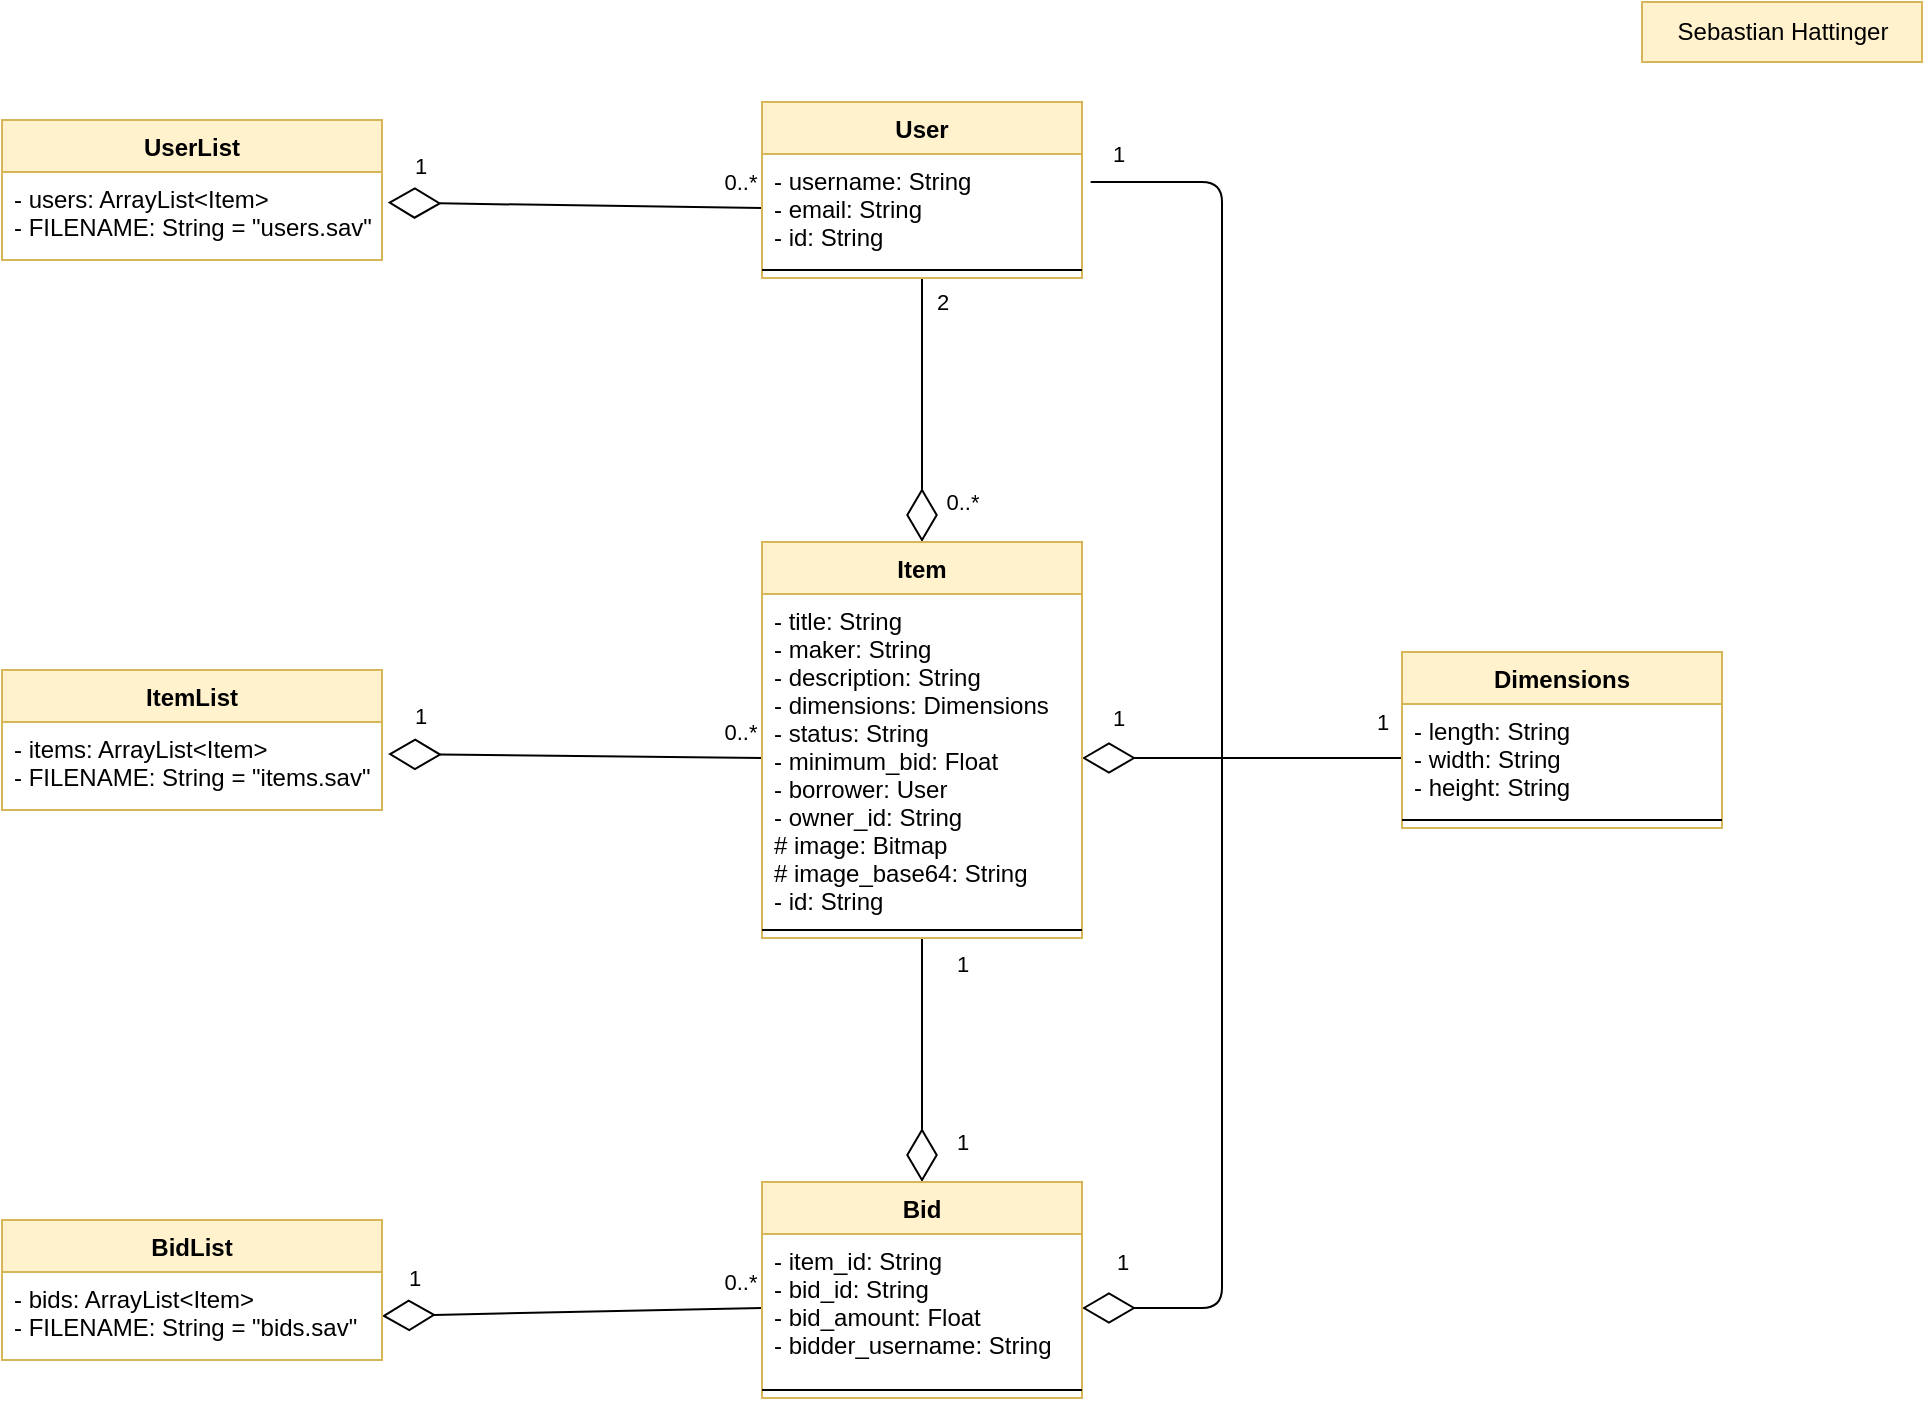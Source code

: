 <mxfile version="13.8.0" type="device"><diagram id="OUfbfVgokeLUkQtgUdxB" name="Page-1"><mxGraphModel dx="1662" dy="1054" grid="1" gridSize="10" guides="1" tooltips="1" connect="1" arrows="1" fold="1" page="1" pageScale="1" pageWidth="1169" pageHeight="827" math="0" shadow="0"><root><mxCell id="0"/><mxCell id="1" parent="0"/><mxCell id="oc5-GvQcrtlUX9L6Wjrf-35" value="" style="endArrow=diamondThin;endFill=0;endSize=24;html=1;entryX=0.5;entryY=0;entryDx=0;entryDy=0;exitX=0.5;exitY=1;exitDx=0;exitDy=0;" edge="1" parent="1" source="oc5-GvQcrtlUX9L6Wjrf-8" target="oc5-GvQcrtlUX9L6Wjrf-29"><mxGeometry width="160" relative="1" as="geometry"><mxPoint x="600" y="210" as="sourcePoint"/><mxPoint x="570" y="480" as="targetPoint"/></mxGeometry></mxCell><mxCell id="oc5-GvQcrtlUX9L6Wjrf-36" value="0..*" style="edgeLabel;html=1;align=center;verticalAlign=middle;resizable=0;points=[];" vertex="1" connectable="0" parent="oc5-GvQcrtlUX9L6Wjrf-35"><mxGeometry x="0.857" y="-2" relative="1" as="geometry"><mxPoint x="21.98" y="-10.5" as="offset"/></mxGeometry></mxCell><mxCell id="oc5-GvQcrtlUX9L6Wjrf-37" value="2" style="edgeLabel;html=1;align=center;verticalAlign=middle;resizable=0;points=[];" vertex="1" connectable="0" parent="oc5-GvQcrtlUX9L6Wjrf-35"><mxGeometry x="-0.915" relative="1" as="geometry"><mxPoint x="10" y="6.14" as="offset"/></mxGeometry></mxCell><mxCell id="oc5-GvQcrtlUX9L6Wjrf-39" value="" style="endArrow=diamondThin;endFill=0;endSize=24;html=1;entryX=1;entryY=0.5;entryDx=0;entryDy=0;exitX=0;exitY=0.5;exitDx=0;exitDy=0;" edge="1" parent="1" source="oc5-GvQcrtlUX9L6Wjrf-16" target="oc5-GvQcrtlUX9L6Wjrf-30"><mxGeometry width="160" relative="1" as="geometry"><mxPoint x="830" y="440" as="sourcePoint"/><mxPoint x="372.08" y="342.404" as="targetPoint"/></mxGeometry></mxCell><mxCell id="oc5-GvQcrtlUX9L6Wjrf-40" value="1" style="edgeLabel;html=1;align=center;verticalAlign=middle;resizable=0;points=[];" vertex="1" connectable="0" parent="oc5-GvQcrtlUX9L6Wjrf-39"><mxGeometry x="0.857" y="-2" relative="1" as="geometry"><mxPoint x="6.34" y="-18.42" as="offset"/></mxGeometry></mxCell><mxCell id="oc5-GvQcrtlUX9L6Wjrf-41" value="1" style="edgeLabel;html=1;align=center;verticalAlign=middle;resizable=0;points=[];" vertex="1" connectable="0" parent="oc5-GvQcrtlUX9L6Wjrf-39"><mxGeometry x="-0.915" relative="1" as="geometry"><mxPoint x="-3" y="-18.71" as="offset"/></mxGeometry></mxCell><mxCell id="oc5-GvQcrtlUX9L6Wjrf-46" value="Sebastian Hattinger" style="html=1;fillColor=#fff2cc;strokeColor=#d6b656;" vertex="1" parent="1"><mxGeometry x="1000" y="30" width="140" height="30" as="geometry"/></mxCell><mxCell id="oc5-GvQcrtlUX9L6Wjrf-67" value="" style="endArrow=diamondThin;endFill=0;endSize=24;html=1;entryX=1.015;entryY=0.348;entryDx=0;entryDy=0;entryPerimeter=0;exitX=0;exitY=0.5;exitDx=0;exitDy=0;" edge="1" parent="1" source="oc5-GvQcrtlUX9L6Wjrf-9" target="oc5-GvQcrtlUX9L6Wjrf-64"><mxGeometry width="160" relative="1" as="geometry"><mxPoint x="360" y="140" as="sourcePoint"/><mxPoint x="520" y="140" as="targetPoint"/></mxGeometry></mxCell><mxCell id="oc5-GvQcrtlUX9L6Wjrf-70" value="0..*" style="edgeLabel;html=1;align=center;verticalAlign=middle;resizable=0;points=[];" vertex="1" connectable="0" parent="oc5-GvQcrtlUX9L6Wjrf-67"><mxGeometry x="-0.878" y="3" relative="1" as="geometry"><mxPoint y="-16.39" as="offset"/></mxGeometry></mxCell><mxCell id="oc5-GvQcrtlUX9L6Wjrf-72" value="1" style="edgeLabel;html=1;align=center;verticalAlign=middle;resizable=0;points=[];" vertex="1" connectable="0" parent="oc5-GvQcrtlUX9L6Wjrf-67"><mxGeometry x="0.927" y="3" relative="1" as="geometry"><mxPoint x="9" y="-22.09" as="offset"/></mxGeometry></mxCell><mxCell id="oc5-GvQcrtlUX9L6Wjrf-73" value="" style="endArrow=diamondThin;endFill=0;endSize=24;html=1;entryX=1.016;entryY=0.364;entryDx=0;entryDy=0;entryPerimeter=0;exitX=0;exitY=0.5;exitDx=0;exitDy=0;" edge="1" parent="1" source="oc5-GvQcrtlUX9L6Wjrf-30" target="oc5-GvQcrtlUX9L6Wjrf-48"><mxGeometry width="160" relative="1" as="geometry"><mxPoint x="570" y="143" as="sourcePoint"/><mxPoint x="342.85" y="149.312" as="targetPoint"/></mxGeometry></mxCell><mxCell id="oc5-GvQcrtlUX9L6Wjrf-74" value="0..*" style="edgeLabel;html=1;align=center;verticalAlign=middle;resizable=0;points=[];" vertex="1" connectable="0" parent="oc5-GvQcrtlUX9L6Wjrf-73"><mxGeometry x="-0.878" y="3" relative="1" as="geometry"><mxPoint y="-16.39" as="offset"/></mxGeometry></mxCell><mxCell id="oc5-GvQcrtlUX9L6Wjrf-75" value="1" style="edgeLabel;html=1;align=center;verticalAlign=middle;resizable=0;points=[];" vertex="1" connectable="0" parent="oc5-GvQcrtlUX9L6Wjrf-73"><mxGeometry x="0.927" y="3" relative="1" as="geometry"><mxPoint x="9" y="-22.09" as="offset"/></mxGeometry></mxCell><mxCell id="oc5-GvQcrtlUX9L6Wjrf-76" value="" style="endArrow=diamondThin;endFill=0;endSize=24;html=1;exitX=0;exitY=0.5;exitDx=0;exitDy=0;entryX=1;entryY=0.5;entryDx=0;entryDy=0;" edge="1" parent="1" source="oc5-GvQcrtlUX9L6Wjrf-2" target="oc5-GvQcrtlUX9L6Wjrf-61"><mxGeometry width="160" relative="1" as="geometry"><mxPoint x="487.15" y="530" as="sourcePoint"/><mxPoint x="440" y="670" as="targetPoint"/></mxGeometry></mxCell><mxCell id="oc5-GvQcrtlUX9L6Wjrf-77" value="0..*" style="edgeLabel;html=1;align=center;verticalAlign=middle;resizable=0;points=[];" vertex="1" connectable="0" parent="oc5-GvQcrtlUX9L6Wjrf-76"><mxGeometry x="-0.878" y="3" relative="1" as="geometry"><mxPoint y="-16.39" as="offset"/></mxGeometry></mxCell><mxCell id="oc5-GvQcrtlUX9L6Wjrf-78" value="1" style="edgeLabel;html=1;align=center;verticalAlign=middle;resizable=0;points=[];" vertex="1" connectable="0" parent="oc5-GvQcrtlUX9L6Wjrf-76"><mxGeometry x="0.927" y="3" relative="1" as="geometry"><mxPoint x="9" y="-22.09" as="offset"/></mxGeometry></mxCell><mxCell id="oc5-GvQcrtlUX9L6Wjrf-79" value="" style="endArrow=diamondThin;endFill=0;endSize=24;html=1;entryX=0.5;entryY=0;entryDx=0;entryDy=0;exitX=0.5;exitY=1;exitDx=0;exitDy=0;" edge="1" parent="1" source="oc5-GvQcrtlUX9L6Wjrf-29" target="oc5-GvQcrtlUX9L6Wjrf-1"><mxGeometry width="160" relative="1" as="geometry"><mxPoint x="540" y="560" as="sourcePoint"/><mxPoint x="620" y="500" as="targetPoint"/></mxGeometry></mxCell><mxCell id="oc5-GvQcrtlUX9L6Wjrf-81" value="1" style="edgeLabel;html=1;align=center;verticalAlign=middle;resizable=0;points=[];" vertex="1" connectable="0" parent="oc5-GvQcrtlUX9L6Wjrf-79"><mxGeometry x="-0.794" y="6" relative="1" as="geometry"><mxPoint x="14" as="offset"/></mxGeometry></mxCell><mxCell id="oc5-GvQcrtlUX9L6Wjrf-82" value="1" style="edgeLabel;html=1;align=center;verticalAlign=middle;resizable=0;points=[];" vertex="1" connectable="0" parent="oc5-GvQcrtlUX9L6Wjrf-79"><mxGeometry x="0.672" y="6" relative="1" as="geometry"><mxPoint x="14" as="offset"/></mxGeometry></mxCell><mxCell id="oc5-GvQcrtlUX9L6Wjrf-80" value="" style="endArrow=diamondThin;endFill=0;endSize=24;html=1;entryX=1;entryY=0.5;entryDx=0;entryDy=0;exitX=1.027;exitY=0.259;exitDx=0;exitDy=0;exitPerimeter=0;" edge="1" parent="1" source="oc5-GvQcrtlUX9L6Wjrf-9" target="oc5-GvQcrtlUX9L6Wjrf-2"><mxGeometry width="160" relative="1" as="geometry"><mxPoint x="780" y="150" as="sourcePoint"/><mxPoint x="640" y="630" as="targetPoint"/><Array as="points"><mxPoint x="790" y="120"/><mxPoint x="790" y="683"/></Array></mxGeometry></mxCell><mxCell id="oc5-GvQcrtlUX9L6Wjrf-83" value="1" style="edgeLabel;html=1;align=center;verticalAlign=middle;resizable=0;points=[];" vertex="1" connectable="0" parent="oc5-GvQcrtlUX9L6Wjrf-80"><mxGeometry x="-0.963" y="2" relative="1" as="geometry"><mxPoint y="-11.99" as="offset"/></mxGeometry></mxCell><mxCell id="oc5-GvQcrtlUX9L6Wjrf-84" value="1" style="edgeLabel;html=1;align=center;verticalAlign=middle;resizable=0;points=[];" vertex="1" connectable="0" parent="oc5-GvQcrtlUX9L6Wjrf-80"><mxGeometry x="0.954" y="1" relative="1" as="geometry"><mxPoint x="3.67" y="-24" as="offset"/></mxGeometry></mxCell><mxCell id="oc5-GvQcrtlUX9L6Wjrf-15" value="Dimensions" style="swimlane;fontStyle=1;align=center;verticalAlign=top;childLayout=stackLayout;horizontal=1;startSize=26;horizontalStack=0;resizeParent=1;resizeParentMax=0;resizeLast=0;collapsible=1;marginBottom=0;fillColor=#fff2cc;strokeColor=#d6b656;" vertex="1" parent="1"><mxGeometry x="880" y="355" width="160" height="88" as="geometry"/></mxCell><mxCell id="oc5-GvQcrtlUX9L6Wjrf-16" value="- length: String&#10;- width: String&#10;- height: String" style="text;strokeColor=none;fillColor=none;align=left;verticalAlign=top;spacingLeft=4;spacingRight=4;overflow=hidden;rotatable=0;points=[[0,0.5],[1,0.5]];portConstraint=eastwest;" vertex="1" parent="oc5-GvQcrtlUX9L6Wjrf-15"><mxGeometry y="26" width="160" height="54" as="geometry"/></mxCell><mxCell id="oc5-GvQcrtlUX9L6Wjrf-17" value="" style="line;strokeWidth=1;fillColor=none;align=left;verticalAlign=middle;spacingTop=-1;spacingLeft=3;spacingRight=3;rotatable=0;labelPosition=right;points=[];portConstraint=eastwest;" vertex="1" parent="oc5-GvQcrtlUX9L6Wjrf-15"><mxGeometry y="80" width="160" height="8" as="geometry"/></mxCell><mxCell id="oc5-GvQcrtlUX9L6Wjrf-8" value="User" style="swimlane;fontStyle=1;align=center;verticalAlign=top;childLayout=stackLayout;horizontal=1;startSize=26;horizontalStack=0;resizeParent=1;resizeParentMax=0;resizeLast=0;collapsible=1;marginBottom=0;fillColor=#fff2cc;strokeColor=#d6b656;" vertex="1" parent="1"><mxGeometry x="560" y="80" width="160" height="88" as="geometry"/></mxCell><mxCell id="oc5-GvQcrtlUX9L6Wjrf-9" value="- username: String&#10;- email: String&#10;- id: String" style="text;strokeColor=none;fillColor=none;align=left;verticalAlign=top;spacingLeft=4;spacingRight=4;overflow=hidden;rotatable=0;points=[[0,0.5],[1,0.5]];portConstraint=eastwest;" vertex="1" parent="oc5-GvQcrtlUX9L6Wjrf-8"><mxGeometry y="26" width="160" height="54" as="geometry"/></mxCell><mxCell id="oc5-GvQcrtlUX9L6Wjrf-10" value="" style="line;strokeWidth=1;fillColor=none;align=left;verticalAlign=middle;spacingTop=-1;spacingLeft=3;spacingRight=3;rotatable=0;labelPosition=right;points=[];portConstraint=eastwest;" vertex="1" parent="oc5-GvQcrtlUX9L6Wjrf-8"><mxGeometry y="80" width="160" height="8" as="geometry"/></mxCell><mxCell id="oc5-GvQcrtlUX9L6Wjrf-29" value="Item" style="swimlane;fontStyle=1;align=center;verticalAlign=top;childLayout=stackLayout;horizontal=1;startSize=26;horizontalStack=0;resizeParent=1;resizeParentMax=0;resizeLast=0;collapsible=1;marginBottom=0;fillColor=#fff2cc;strokeColor=#d6b656;" vertex="1" parent="1"><mxGeometry x="560" y="300" width="160" height="198" as="geometry"/></mxCell><mxCell id="oc5-GvQcrtlUX9L6Wjrf-30" value="- title: String&#10;- maker: String&#10;- description: String&#10;- dimensions: Dimensions&#10;- status: String&#10;- minimum_bid: Float&#10;- borrower: User&#10;- owner_id: String&#10;# image: Bitmap&#10;# image_base64: String&#10;- id: String" style="text;strokeColor=none;fillColor=none;align=left;verticalAlign=top;spacingLeft=4;spacingRight=4;overflow=hidden;rotatable=0;points=[[0,0.5],[1,0.5]];portConstraint=eastwest;" vertex="1" parent="oc5-GvQcrtlUX9L6Wjrf-29"><mxGeometry y="26" width="160" height="164" as="geometry"/></mxCell><mxCell id="oc5-GvQcrtlUX9L6Wjrf-31" value="" style="line;strokeWidth=1;fillColor=none;align=left;verticalAlign=middle;spacingTop=-1;spacingLeft=3;spacingRight=3;rotatable=0;labelPosition=right;points=[];portConstraint=eastwest;" vertex="1" parent="oc5-GvQcrtlUX9L6Wjrf-29"><mxGeometry y="190" width="160" height="8" as="geometry"/></mxCell><mxCell id="oc5-GvQcrtlUX9L6Wjrf-1" value="Bid" style="swimlane;fontStyle=1;align=center;verticalAlign=top;childLayout=stackLayout;horizontal=1;startSize=26;horizontalStack=0;resizeParent=1;resizeParentMax=0;resizeLast=0;collapsible=1;marginBottom=0;fillColor=#fff2cc;strokeColor=#d6b656;" vertex="1" parent="1"><mxGeometry x="560" y="620" width="160" height="108" as="geometry"/></mxCell><mxCell id="oc5-GvQcrtlUX9L6Wjrf-2" value="- item_id: String&#10;- bid_id: String&#10;- bid_amount: Float&#10;- bidder_username: String" style="text;strokeColor=none;fillColor=none;align=left;verticalAlign=top;spacingLeft=4;spacingRight=4;overflow=hidden;rotatable=0;points=[[0,0.5],[1,0.5]];portConstraint=eastwest;" vertex="1" parent="oc5-GvQcrtlUX9L6Wjrf-1"><mxGeometry y="26" width="160" height="74" as="geometry"/></mxCell><mxCell id="oc5-GvQcrtlUX9L6Wjrf-3" value="" style="line;strokeWidth=1;fillColor=none;align=left;verticalAlign=middle;spacingTop=-1;spacingLeft=3;spacingRight=3;rotatable=0;labelPosition=right;points=[];portConstraint=eastwest;" vertex="1" parent="oc5-GvQcrtlUX9L6Wjrf-1"><mxGeometry y="100" width="160" height="8" as="geometry"/></mxCell><mxCell id="oc5-GvQcrtlUX9L6Wjrf-60" value="BidList" style="swimlane;fontStyle=1;align=center;verticalAlign=top;childLayout=stackLayout;horizontal=1;startSize=26;horizontalStack=0;resizeParent=1;resizeParentMax=0;resizeLast=0;collapsible=1;marginBottom=0;fillColor=#fff2cc;strokeColor=#d6b656;" vertex="1" parent="1"><mxGeometry x="180" y="639" width="190" height="70" as="geometry"/></mxCell><mxCell id="oc5-GvQcrtlUX9L6Wjrf-61" value="- bids: ArrayList&lt;Item&gt;&#10;- FILENAME: String = &quot;bids.sav&quot;" style="text;strokeColor=none;fillColor=none;align=left;verticalAlign=top;spacingLeft=4;spacingRight=4;overflow=hidden;rotatable=0;points=[[0,0.5],[1,0.5]];portConstraint=eastwest;" vertex="1" parent="oc5-GvQcrtlUX9L6Wjrf-60"><mxGeometry y="26" width="190" height="44" as="geometry"/></mxCell><mxCell id="oc5-GvQcrtlUX9L6Wjrf-62" value="" style="line;strokeWidth=1;fillColor=none;align=left;verticalAlign=middle;spacingTop=-1;spacingLeft=3;spacingRight=3;rotatable=0;labelPosition=right;points=[];portConstraint=eastwest;" vertex="1" parent="oc5-GvQcrtlUX9L6Wjrf-60"><mxGeometry y="70" width="190" as="geometry"/></mxCell><mxCell id="oc5-GvQcrtlUX9L6Wjrf-47" value="ItemList" style="swimlane;fontStyle=1;align=center;verticalAlign=top;childLayout=stackLayout;horizontal=1;startSize=26;horizontalStack=0;resizeParent=1;resizeParentMax=0;resizeLast=0;collapsible=1;marginBottom=0;fillColor=#fff2cc;strokeColor=#d6b656;" vertex="1" parent="1"><mxGeometry x="180" y="364" width="190" height="70" as="geometry"/></mxCell><mxCell id="oc5-GvQcrtlUX9L6Wjrf-48" value="- items: ArrayList&lt;Item&gt;&#10;- FILENAME: String = &quot;items.sav&quot;" style="text;strokeColor=none;fillColor=none;align=left;verticalAlign=top;spacingLeft=4;spacingRight=4;overflow=hidden;rotatable=0;points=[[0,0.5],[1,0.5]];portConstraint=eastwest;" vertex="1" parent="oc5-GvQcrtlUX9L6Wjrf-47"><mxGeometry y="26" width="190" height="44" as="geometry"/></mxCell><mxCell id="oc5-GvQcrtlUX9L6Wjrf-49" value="" style="line;strokeWidth=1;fillColor=none;align=left;verticalAlign=middle;spacingTop=-1;spacingLeft=3;spacingRight=3;rotatable=0;labelPosition=right;points=[];portConstraint=eastwest;" vertex="1" parent="oc5-GvQcrtlUX9L6Wjrf-47"><mxGeometry y="70" width="190" as="geometry"/></mxCell><mxCell id="oc5-GvQcrtlUX9L6Wjrf-63" value="UserList" style="swimlane;fontStyle=1;align=center;verticalAlign=top;childLayout=stackLayout;horizontal=1;startSize=26;horizontalStack=0;resizeParent=1;resizeParentMax=0;resizeLast=0;collapsible=1;marginBottom=0;fillColor=#fff2cc;strokeColor=#d6b656;" vertex="1" parent="1"><mxGeometry x="180" y="89" width="190" height="70" as="geometry"/></mxCell><mxCell id="oc5-GvQcrtlUX9L6Wjrf-64" value="- users: ArrayList&lt;Item&gt;&#10;- FILENAME: String = &quot;users.sav&quot;" style="text;strokeColor=none;fillColor=none;align=left;verticalAlign=top;spacingLeft=4;spacingRight=4;overflow=hidden;rotatable=0;points=[[0,0.5],[1,0.5]];portConstraint=eastwest;" vertex="1" parent="oc5-GvQcrtlUX9L6Wjrf-63"><mxGeometry y="26" width="190" height="44" as="geometry"/></mxCell><mxCell id="oc5-GvQcrtlUX9L6Wjrf-65" value="" style="line;strokeWidth=1;fillColor=none;align=left;verticalAlign=middle;spacingTop=-1;spacingLeft=3;spacingRight=3;rotatable=0;labelPosition=right;points=[];portConstraint=eastwest;" vertex="1" parent="oc5-GvQcrtlUX9L6Wjrf-63"><mxGeometry y="70" width="190" as="geometry"/></mxCell></root></mxGraphModel></diagram></mxfile>